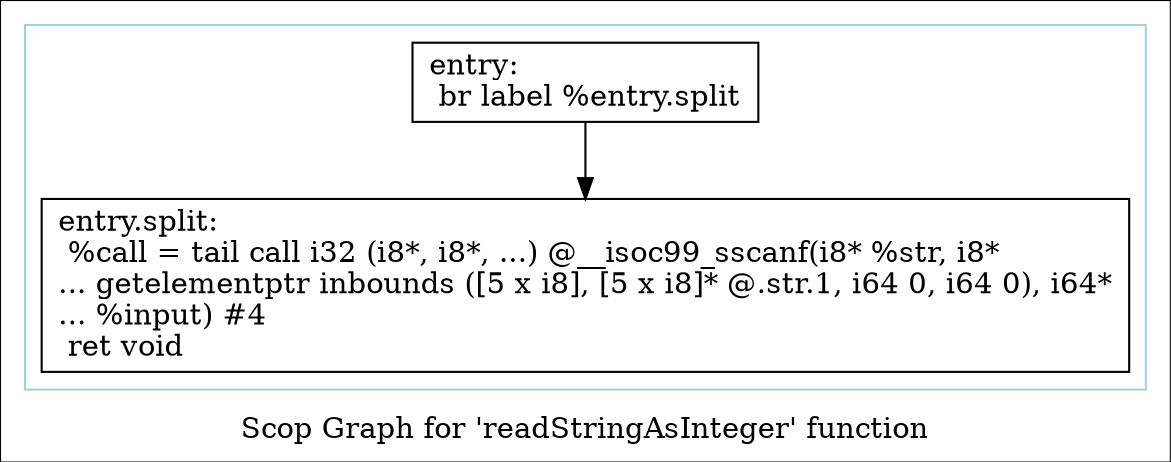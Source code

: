 digraph "Scop Graph for 'readStringAsInteger' function" {
	label="Scop Graph for 'readStringAsInteger' function";

	Node0x590b8e0 [shape=record,label="{entry:\l  br label %entry.split\l}"];
	Node0x590b8e0 -> Node0x58b90e0;
	Node0x58b90e0 [shape=record,label="{entry.split:                                      \l  %call = tail call i32 (i8*, i8*, ...) @__isoc99_sscanf(i8* %str, i8*\l... getelementptr inbounds ([5 x i8], [5 x i8]* @.str.1, i64 0, i64 0), i64*\l... %input) #4\l  ret void\l}"];
	colorscheme = "paired12"
        subgraph cluster_0x590b740 {
          label = "";
          style = solid;
          color = 1
          Node0x590b8e0;
          Node0x58b90e0;
        }
}

